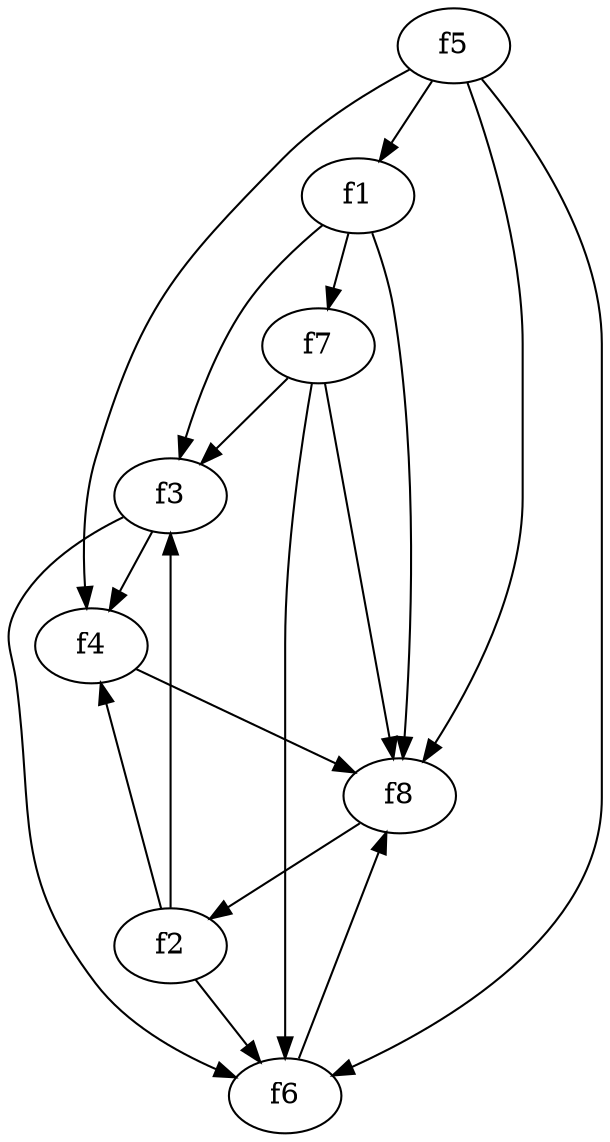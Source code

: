 strict digraph  {
f1;
f2;
f3;
f4;
f5;
f6;
f7;
f8;
f1 -> f3  [weight=2];
f1 -> f8  [weight=2];
f1 -> f7  [weight=2];
f2 -> f3  [weight=2];
f2 -> f4  [weight=2];
f2 -> f6  [weight=2];
f3 -> f6  [weight=2];
f3 -> f4  [weight=2];
f4 -> f8  [weight=2];
f5 -> f4  [weight=2];
f5 -> f6  [weight=2];
f5 -> f1  [weight=2];
f5 -> f8  [weight=2];
f6 -> f8  [weight=2];
f7 -> f3  [weight=2];
f7 -> f6  [weight=2];
f7 -> f8  [weight=2];
f8 -> f2  [weight=2];
}
